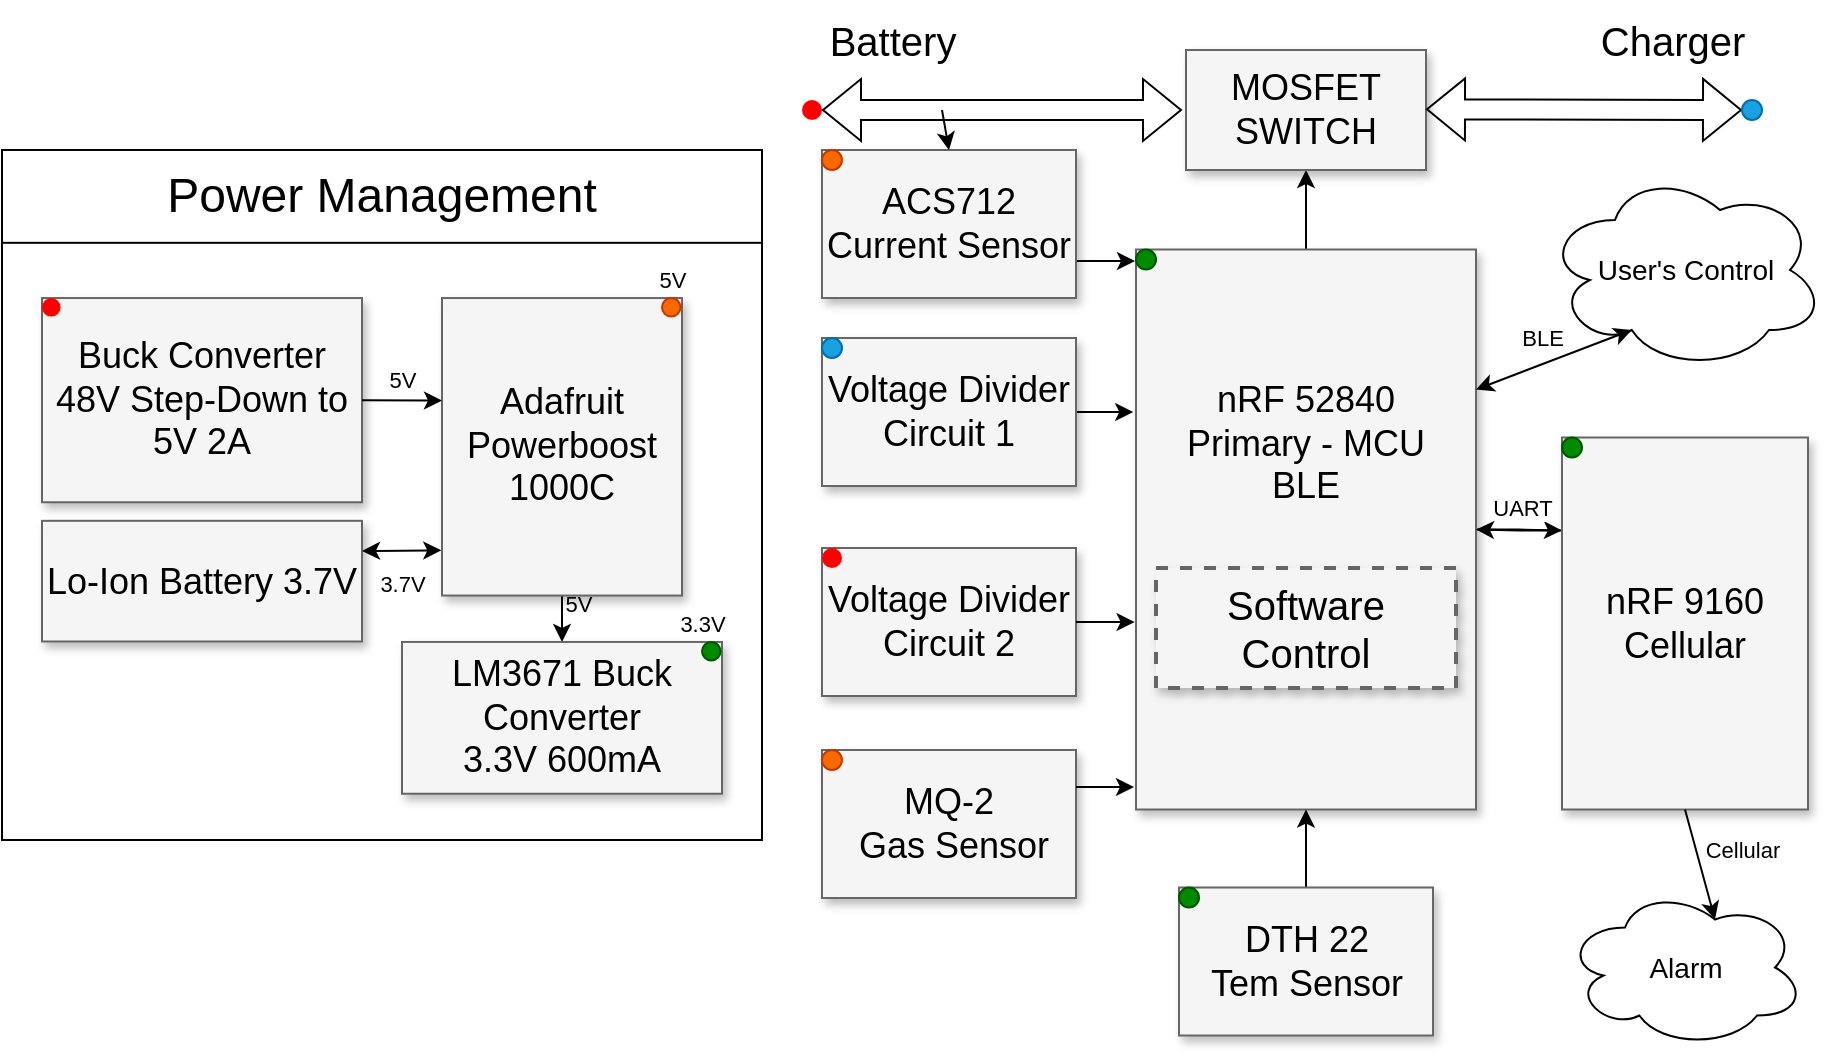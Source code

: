<mxfile version="24.8.3">
  <diagram name="Page-1" id="90a13364-a465-7bf4-72fc-28e22215d7a0">
    <mxGraphModel dx="1122" dy="600" grid="1" gridSize="10" guides="1" tooltips="1" connect="1" arrows="1" fold="1" page="1" pageScale="1.5" pageWidth="1169" pageHeight="826" background="none" math="0" shadow="0">
      <root>
        <mxCell id="0" style=";html=1;" />
        <mxCell id="1" style=";html=1;" parent="0" />
        <mxCell id="5UTs8CY1arM0UXlf9VvH-7" style="edgeStyle=orthogonalEdgeStyle;rounded=0;orthogonalLoop=1;jettySize=auto;html=1;exitX=1;exitY=0.5;exitDx=0;exitDy=0;entryX=0;entryY=0.25;entryDx=0;entryDy=0;" parent="1" source="3a17f1ce550125da-2" target="3a17f1ce550125da-4" edge="1">
          <mxGeometry relative="1" as="geometry" />
        </mxCell>
        <mxCell id="5UTs8CY1arM0UXlf9VvH-8" value="UART" style="edgeLabel;html=1;align=center;verticalAlign=middle;resizable=0;points=[];" parent="5UTs8CY1arM0UXlf9VvH-7" vertex="1" connectable="0">
          <mxGeometry x="-0.007" y="2" relative="1" as="geometry">
            <mxPoint x="-1" y="-11" as="offset" />
          </mxGeometry>
        </mxCell>
        <mxCell id="5UTs8CY1arM0UXlf9VvH-39" value="" style="edgeStyle=orthogonalEdgeStyle;rounded=0;orthogonalLoop=1;jettySize=auto;html=1;" parent="1" source="3a17f1ce550125da-2" target="3a17f1ce550125da-9" edge="1">
          <mxGeometry relative="1" as="geometry" />
        </mxCell>
        <mxCell id="3a17f1ce550125da-2" value="nRF 52840&lt;div&gt;Primary - MCU&lt;br&gt;&lt;div&gt;BLE&lt;/div&gt;&lt;/div&gt;&lt;div&gt;&lt;br&gt;&lt;/div&gt;&lt;div&gt;&lt;br&gt;&lt;/div&gt;&lt;div&gt;&lt;br&gt;&lt;/div&gt;&lt;div&gt;&lt;br&gt;&lt;/div&gt;" style="whiteSpace=wrap;html=1;shadow=1;fontSize=18;fillColor=#f5f5f5;strokeColor=#666666;" parent="1" vertex="1">
          <mxGeometry x="687" y="279.75" width="170" height="280" as="geometry" />
        </mxCell>
        <mxCell id="5UTs8CY1arM0UXlf9VvH-6" style="edgeStyle=orthogonalEdgeStyle;rounded=0;orthogonalLoop=1;jettySize=auto;html=1;exitX=0;exitY=0.25;exitDx=0;exitDy=0;entryX=1;entryY=0.5;entryDx=0;entryDy=0;" parent="1" source="3a17f1ce550125da-4" target="3a17f1ce550125da-2" edge="1">
          <mxGeometry relative="1" as="geometry">
            <Array as="points" />
          </mxGeometry>
        </mxCell>
        <mxCell id="3a17f1ce550125da-4" value="nRF 9160&lt;div&gt;Cellular&lt;/div&gt;" style="whiteSpace=wrap;html=1;shadow=1;fontSize=18;fillColor=#f5f5f5;strokeColor=#666666;" parent="1" vertex="1">
          <mxGeometry x="900" y="373.75" width="123" height="186" as="geometry" />
        </mxCell>
        <mxCell id="3a17f1ce550125da-9" value="MOSFET SWITCH" style="whiteSpace=wrap;html=1;shadow=1;fontSize=18;fillColor=#f5f5f5;strokeColor=#666666;" parent="1" vertex="1">
          <mxGeometry x="712" y="180" width="120" height="60" as="geometry" />
        </mxCell>
        <mxCell id="5UTs8CY1arM0UXlf9VvH-46" style="edgeStyle=orthogonalEdgeStyle;rounded=0;orthogonalLoop=1;jettySize=auto;html=1;exitX=1;exitY=0.75;exitDx=0;exitDy=0;entryX=-0.003;entryY=0.024;entryDx=0;entryDy=0;entryPerimeter=0;" parent="1" source="3a17f1ce550125da-11" target="3a17f1ce550125da-2" edge="1">
          <mxGeometry relative="1" as="geometry">
            <mxPoint x="680" y="285.4" as="targetPoint" />
          </mxGeometry>
        </mxCell>
        <mxCell id="3a17f1ce550125da-11" value="ACS712&lt;div&gt;Current Sensor&lt;/div&gt;" style="whiteSpace=wrap;html=1;shadow=1;fontSize=18;fillColor=#f5f5f5;strokeColor=#666666;" parent="1" vertex="1">
          <mxGeometry x="530" y="230" width="127" height="74" as="geometry" />
        </mxCell>
        <mxCell id="5UTs8CY1arM0UXlf9VvH-32" style="edgeStyle=orthogonalEdgeStyle;rounded=0;orthogonalLoop=1;jettySize=auto;html=1;exitX=1;exitY=0.5;exitDx=0;exitDy=0;entryX=-0.008;entryY=0.293;entryDx=0;entryDy=0;entryPerimeter=0;" parent="1" source="5UTs8CY1arM0UXlf9VvH-20" target="3a17f1ce550125da-2" edge="1">
          <mxGeometry relative="1" as="geometry">
            <mxPoint x="680" y="316.75" as="targetPoint" />
          </mxGeometry>
        </mxCell>
        <mxCell id="5UTs8CY1arM0UXlf9VvH-20" value="Voltage Divider&lt;div&gt;Circuit 1&lt;/div&gt;" style="whiteSpace=wrap;html=1;shadow=1;fontSize=18;fillColor=#f5f5f5;strokeColor=#666666;" parent="1" vertex="1">
          <mxGeometry x="530" y="324" width="127" height="74" as="geometry" />
        </mxCell>
        <mxCell id="5UTs8CY1arM0UXlf9VvH-21" value="Voltage Divider&lt;div&gt;Circuit 2&lt;/div&gt;" style="whiteSpace=wrap;html=1;shadow=1;fontSize=18;fillColor=#f5f5f5;strokeColor=#666666;" parent="1" vertex="1">
          <mxGeometry x="530" y="429" width="127" height="74" as="geometry" />
        </mxCell>
        <mxCell id="5UTs8CY1arM0UXlf9VvH-22" value="MQ-2&lt;div&gt;&amp;nbsp;Gas Sensor&lt;/div&gt;" style="whiteSpace=wrap;html=1;shadow=1;fontSize=18;fillColor=#f5f5f5;strokeColor=#666666;" parent="1" vertex="1">
          <mxGeometry x="530" y="530" width="127" height="74" as="geometry" />
        </mxCell>
        <mxCell id="5UTs8CY1arM0UXlf9VvH-43" value="" style="edgeStyle=orthogonalEdgeStyle;rounded=0;orthogonalLoop=1;jettySize=auto;html=1;entryX=0.5;entryY=1;entryDx=0;entryDy=0;" parent="1" source="5UTs8CY1arM0UXlf9VvH-23" target="3a17f1ce550125da-2" edge="1">
          <mxGeometry relative="1" as="geometry" />
        </mxCell>
        <mxCell id="5UTs8CY1arM0UXlf9VvH-23" value="DTH 22&lt;div&gt;Tem Sensor&lt;/div&gt;" style="whiteSpace=wrap;html=1;shadow=1;fontSize=18;fillColor=#f5f5f5;strokeColor=#666666;" parent="1" vertex="1">
          <mxGeometry x="708.5" y="598.75" width="127" height="74" as="geometry" />
        </mxCell>
        <mxCell id="3a17f1ce550125da-1" value="Software Control" style="whiteSpace=wrap;html=1;shadow=1;fontSize=20;fillColor=#f5f5f5;strokeColor=#666666;strokeWidth=2;dashed=1;" parent="1" vertex="1">
          <mxGeometry x="697" y="439" width="150" height="60" as="geometry" />
        </mxCell>
        <mxCell id="5UTs8CY1arM0UXlf9VvH-27" style="edgeStyle=orthogonalEdgeStyle;rounded=0;orthogonalLoop=1;jettySize=auto;html=1;exitX=1;exitY=0.25;exitDx=0;exitDy=0;entryX=-0.006;entryY=0.957;entryDx=0;entryDy=0;entryPerimeter=0;" parent="1" source="5UTs8CY1arM0UXlf9VvH-22" target="3a17f1ce550125da-2" edge="1">
          <mxGeometry relative="1" as="geometry">
            <mxPoint x="680" y="540" as="targetPoint" />
          </mxGeometry>
        </mxCell>
        <mxCell id="5UTs8CY1arM0UXlf9VvH-31" style="edgeStyle=orthogonalEdgeStyle;rounded=0;orthogonalLoop=1;jettySize=auto;html=1;exitX=1;exitY=0.5;exitDx=0;exitDy=0;entryX=-0.004;entryY=0.668;entryDx=0;entryDy=0;entryPerimeter=0;" parent="1" source="5UTs8CY1arM0UXlf9VvH-21" target="3a17f1ce550125da-2" edge="1">
          <mxGeometry relative="1" as="geometry" />
        </mxCell>
        <mxCell id="5UTs8CY1arM0UXlf9VvH-41" value="" style="shape=flexArrow;endArrow=classic;startArrow=classic;html=1;rounded=0;" parent="1" source="5UTs8CY1arM0UXlf9VvH-47" edge="1">
          <mxGeometry width="100" height="100" relative="1" as="geometry">
            <mxPoint x="520" y="210" as="sourcePoint" />
            <mxPoint x="710" y="210" as="targetPoint" />
          </mxGeometry>
        </mxCell>
        <mxCell id="5UTs8CY1arM0UXlf9VvH-42" value="" style="shape=flexArrow;endArrow=classic;startArrow=classic;html=1;rounded=0;" parent="1" source="5UTs8CY1arM0UXlf9VvH-49" edge="1">
          <mxGeometry width="100" height="100" relative="1" as="geometry">
            <mxPoint x="832" y="209.66" as="sourcePoint" />
            <mxPoint x="1000" y="210" as="targetPoint" />
          </mxGeometry>
        </mxCell>
        <mxCell id="5UTs8CY1arM0UXlf9VvH-45" value="" style="endArrow=classic;html=1;rounded=0;entryX=0.5;entryY=0;entryDx=0;entryDy=0;" parent="1" target="3a17f1ce550125da-11" edge="1">
          <mxGeometry width="50" height="50" relative="1" as="geometry">
            <mxPoint x="590" y="210" as="sourcePoint" />
            <mxPoint x="650" y="240" as="targetPoint" />
          </mxGeometry>
        </mxCell>
        <mxCell id="5UTs8CY1arM0UXlf9VvH-48" value="" style="shape=flexArrow;endArrow=classic;startArrow=classic;html=1;rounded=0;" parent="1" target="5UTs8CY1arM0UXlf9VvH-47" edge="1">
          <mxGeometry width="100" height="100" relative="1" as="geometry">
            <mxPoint x="520" y="210" as="sourcePoint" />
            <mxPoint x="710" y="210" as="targetPoint" />
          </mxGeometry>
        </mxCell>
        <mxCell id="5UTs8CY1arM0UXlf9VvH-47" value="" style="ellipse;whiteSpace=wrap;html=1;aspect=fixed;fillColor=#FF0000;strokeColor=none;fontColor=#ffffff;fillStyle=auto;" parent="1" vertex="1">
          <mxGeometry x="520" y="205" width="10" height="10" as="geometry" />
        </mxCell>
        <mxCell id="5UTs8CY1arM0UXlf9VvH-50" value="" style="shape=flexArrow;endArrow=classic;startArrow=classic;html=1;rounded=0;" parent="1" target="5UTs8CY1arM0UXlf9VvH-49" edge="1">
          <mxGeometry width="100" height="100" relative="1" as="geometry">
            <mxPoint x="832" y="209.66" as="sourcePoint" />
            <mxPoint x="1000" y="210" as="targetPoint" />
          </mxGeometry>
        </mxCell>
        <mxCell id="5UTs8CY1arM0UXlf9VvH-49" value="" style="ellipse;whiteSpace=wrap;html=1;aspect=fixed;fillColor=#1ba1e2;strokeColor=#006EAF;fontColor=#ffffff;fillStyle=auto;" parent="1" vertex="1">
          <mxGeometry x="990" y="205" width="10" height="10" as="geometry" />
        </mxCell>
        <mxCell id="5UTs8CY1arM0UXlf9VvH-52" value="" style="ellipse;whiteSpace=wrap;html=1;aspect=fixed;fillColor=#FF0000;strokeColor=none;fontColor=#ffffff;fillStyle=auto;" parent="1" vertex="1">
          <mxGeometry x="530" y="429" width="10" height="10" as="geometry" />
        </mxCell>
        <mxCell id="5UTs8CY1arM0UXlf9VvH-53" value="" style="ellipse;whiteSpace=wrap;html=1;aspect=fixed;fillColor=#1ba1e2;strokeColor=#006EAF;fontColor=#ffffff;fillStyle=auto;" parent="1" vertex="1">
          <mxGeometry x="530" y="324" width="10" height="10" as="geometry" />
        </mxCell>
        <mxCell id="5UTs8CY1arM0UXlf9VvH-57" value="" style="ellipse;whiteSpace=wrap;html=1;aspect=fixed;fillColor=#008a00;strokeColor=#005700;fontColor=#ffffff;fillStyle=auto;" parent="1" vertex="1">
          <mxGeometry x="687" y="279.75" width="10" height="10" as="geometry" />
        </mxCell>
        <mxCell id="5UTs8CY1arM0UXlf9VvH-61" value="" style="ellipse;whiteSpace=wrap;html=1;aspect=fixed;fillColor=#008a00;strokeColor=#005700;fontColor=#ffffff;fillStyle=auto;" parent="1" vertex="1">
          <mxGeometry x="900" y="373.75" width="10" height="10" as="geometry" />
        </mxCell>
        <mxCell id="5UTs8CY1arM0UXlf9VvH-62" value="" style="ellipse;whiteSpace=wrap;html=1;aspect=fixed;fillColor=#008a00;strokeColor=#005700;fontColor=#ffffff;fillStyle=auto;" parent="1" vertex="1">
          <mxGeometry x="708.5" y="598.75" width="10" height="10" as="geometry" />
        </mxCell>
        <mxCell id="5UTs8CY1arM0UXlf9VvH-67" value="" style="ellipse;whiteSpace=wrap;html=1;aspect=fixed;fillColor=#fa6800;strokeColor=#C73500;fontColor=#000000;fillStyle=auto;" parent="1" vertex="1">
          <mxGeometry x="530" y="230" width="10" height="10" as="geometry" />
        </mxCell>
        <mxCell id="5UTs8CY1arM0UXlf9VvH-68" value="" style="ellipse;whiteSpace=wrap;html=1;aspect=fixed;fillColor=#fa6800;strokeColor=#C73500;fontColor=#000000;fillStyle=auto;" parent="1" vertex="1">
          <mxGeometry x="530" y="530" width="10" height="10" as="geometry" />
        </mxCell>
        <mxCell id="5UTs8CY1arM0UXlf9VvH-75" value="&lt;font style=&quot;font-size: 20px;&quot;&gt;Battery&lt;/font&gt;" style="text;html=1;align=center;verticalAlign=middle;resizable=0;points=[];autosize=1;strokeColor=none;fillColor=none;" parent="1" vertex="1">
          <mxGeometry x="520" y="155" width="90" height="40" as="geometry" />
        </mxCell>
        <mxCell id="5UTs8CY1arM0UXlf9VvH-76" value="&lt;font style=&quot;font-size: 20px;&quot;&gt;Charger&lt;/font&gt;" style="text;html=1;align=center;verticalAlign=middle;resizable=0;points=[];autosize=1;strokeColor=none;fillColor=none;" parent="1" vertex="1">
          <mxGeometry x="905" y="155" width="100" height="40" as="geometry" />
        </mxCell>
        <mxCell id="5UTs8CY1arM0UXlf9VvH-77" value="&lt;font style=&quot;font-size: 14px;&quot;&gt;User&#39;s Control&lt;/font&gt;" style="ellipse;shape=cloud;whiteSpace=wrap;html=1;" parent="1" vertex="1">
          <mxGeometry x="891.5" y="240" width="140" height="100" as="geometry" />
        </mxCell>
        <mxCell id="5UTs8CY1arM0UXlf9VvH-78" value="&lt;font style=&quot;font-size: 14px;&quot;&gt;Alarm&lt;/font&gt;" style="ellipse;shape=cloud;whiteSpace=wrap;html=1;" parent="1" vertex="1">
          <mxGeometry x="901.5" y="598.75" width="120" height="80" as="geometry" />
        </mxCell>
        <mxCell id="5UTs8CY1arM0UXlf9VvH-79" value="" style="endArrow=classic;startArrow=classic;html=1;rounded=0;entryX=0.31;entryY=0.8;entryDx=0;entryDy=0;entryPerimeter=0;exitX=1;exitY=0.25;exitDx=0;exitDy=0;" parent="1" source="3a17f1ce550125da-2" target="5UTs8CY1arM0UXlf9VvH-77" edge="1">
          <mxGeometry width="50" height="50" relative="1" as="geometry">
            <mxPoint x="740" y="420" as="sourcePoint" />
            <mxPoint x="790" y="370" as="targetPoint" />
          </mxGeometry>
        </mxCell>
        <mxCell id="5UTs8CY1arM0UXlf9VvH-80" value="BLE" style="edgeLabel;html=1;align=center;verticalAlign=middle;resizable=0;points=[];" parent="5UTs8CY1arM0UXlf9VvH-79" vertex="1" connectable="0">
          <mxGeometry x="0.001" relative="1" as="geometry">
            <mxPoint x="-6" y="-11" as="offset" />
          </mxGeometry>
        </mxCell>
        <mxCell id="5UTs8CY1arM0UXlf9VvH-81" value="" style="endArrow=classic;html=1;rounded=0;exitX=0.5;exitY=1;exitDx=0;exitDy=0;entryX=0.625;entryY=0.2;entryDx=0;entryDy=0;entryPerimeter=0;" parent="1" source="3a17f1ce550125da-4" target="5UTs8CY1arM0UXlf9VvH-78" edge="1">
          <mxGeometry width="50" height="50" relative="1" as="geometry">
            <mxPoint x="740" y="490" as="sourcePoint" />
            <mxPoint x="790" y="440" as="targetPoint" />
          </mxGeometry>
        </mxCell>
        <mxCell id="5UTs8CY1arM0UXlf9VvH-82" value="Cellular" style="edgeLabel;html=1;align=center;verticalAlign=middle;resizable=0;points=[];" parent="5UTs8CY1arM0UXlf9VvH-81" vertex="1" connectable="0">
          <mxGeometry x="0.274" y="3" relative="1" as="geometry">
            <mxPoint x="16" y="-14" as="offset" />
          </mxGeometry>
        </mxCell>
        <mxCell id="3a17f1ce550125da-5" value="Lo-Ion Battery 3.7V" style="whiteSpace=wrap;html=1;shadow=1;fontSize=18;fillColor=#f5f5f5;strokeColor=#666666;container=0;" parent="1" vertex="1">
          <mxGeometry x="140" y="415.412" width="160" height="60.334" as="geometry" />
        </mxCell>
        <mxCell id="3a17f1ce550125da-8" value="Buck Converter 48V Step-Down to 5V 2A" style="whiteSpace=wrap;html=1;shadow=1;fontSize=18;fillColor=#f5f5f5;strokeColor=#666666;container=0;" parent="1" vertex="1">
          <mxGeometry x="140" y="304.025" width="160" height="102.104" as="geometry" />
        </mxCell>
        <mxCell id="5UTs8CY1arM0UXlf9VvH-37" value="" style="edgeStyle=orthogonalEdgeStyle;rounded=0;orthogonalLoop=1;jettySize=auto;html=1;" parent="1" source="5UTs8CY1arM0UXlf9VvH-9" target="3a17f1ce550125da-6" edge="1">
          <mxGeometry relative="1" as="geometry" />
        </mxCell>
        <mxCell id="5UTs8CY1arM0UXlf9VvH-38" value="5V" style="edgeLabel;html=1;align=center;verticalAlign=middle;resizable=0;points=[];container=0;" parent="5UTs8CY1arM0UXlf9VvH-37" vertex="1" connectable="0">
          <mxGeometry x="0.279" y="1" relative="1" as="geometry">
            <mxPoint x="9" as="offset" />
          </mxGeometry>
        </mxCell>
        <mxCell id="5UTs8CY1arM0UXlf9VvH-9" value="Adafruit Powerboost 1000C" style="whiteSpace=wrap;html=1;shadow=1;fontSize=18;fillColor=#f5f5f5;strokeColor=#666666;container=0;" parent="1" vertex="1">
          <mxGeometry x="340" y="304.025" width="120" height="148.747" as="geometry" />
        </mxCell>
        <mxCell id="5UTs8CY1arM0UXlf9VvH-51" value="" style="ellipse;whiteSpace=wrap;html=1;aspect=fixed;fillColor=#FF0000;strokeColor=none;fontColor=#ffffff;fillStyle=auto;container=0;" parent="1" vertex="1">
          <mxGeometry x="140" y="304.025" width="9.282" height="9.282" as="geometry" />
        </mxCell>
        <mxCell id="5UTs8CY1arM0UXlf9VvH-64" value="" style="ellipse;whiteSpace=wrap;html=1;aspect=fixed;fillColor=#fa6800;strokeColor=#C73500;fontColor=#000000;fillStyle=auto;container=0;" parent="1" vertex="1">
          <mxGeometry x="450" y="304.025" width="9.282" height="9.282" as="geometry" />
        </mxCell>
        <mxCell id="5UTs8CY1arM0UXlf9VvH-65" value="5V" style="edgeLabel;html=1;align=center;verticalAlign=middle;resizable=0;points=[];container=0;" parent="1" vertex="1" connectable="0">
          <mxGeometry x="455" y="294.745" as="geometry" />
        </mxCell>
        <mxCell id="5UTs8CY1arM0UXlf9VvH-72" value="" style="swimlane;startSize=0;container=0;" parent="1" vertex="1">
          <mxGeometry x="120" y="230" width="380" height="345" as="geometry" />
        </mxCell>
        <mxCell id="5UTs8CY1arM0UXlf9VvH-83" value="" style="endArrow=classic;startArrow=classic;html=1;rounded=0;exitX=1;exitY=0.25;exitDx=0;exitDy=0;entryX=-0.003;entryY=0.848;entryDx=0;entryDy=0;entryPerimeter=0;" parent="1" source="3a17f1ce550125da-5" target="5UTs8CY1arM0UXlf9VvH-9" edge="1">
          <mxGeometry width="50" height="50" relative="1" as="geometry">
            <mxPoint x="430" y="444.418" as="sourcePoint" />
            <mxPoint x="480" y="398.007" as="targetPoint" />
          </mxGeometry>
        </mxCell>
        <mxCell id="5UTs8CY1arM0UXlf9VvH-84" value="3.7V" style="edgeLabel;html=1;align=center;verticalAlign=middle;resizable=0;points=[];container=0;" parent="5UTs8CY1arM0UXlf9VvH-83" vertex="1" connectable="0">
          <mxGeometry x="-0.111" y="1" relative="1" as="geometry">
            <mxPoint x="2" y="17" as="offset" />
          </mxGeometry>
        </mxCell>
        <mxCell id="5UTs8CY1arM0UXlf9VvH-85" value="" style="endArrow=classic;html=1;rounded=0;exitX=1;exitY=0.5;exitDx=0;exitDy=0;" parent="1" source="3a17f1ce550125da-8" edge="1">
          <mxGeometry width="50" height="50" relative="1" as="geometry">
            <mxPoint x="430" y="444.418" as="sourcePoint" />
            <mxPoint x="340" y="355.309" as="targetPoint" />
          </mxGeometry>
        </mxCell>
        <mxCell id="5UTs8CY1arM0UXlf9VvH-86" value="5V" style="edgeLabel;html=1;align=center;verticalAlign=middle;resizable=0;points=[];container=0;" parent="5UTs8CY1arM0UXlf9VvH-85" vertex="1" connectable="0">
          <mxGeometry x="-0.071" relative="1" as="geometry">
            <mxPoint x="1" y="-10" as="offset" />
          </mxGeometry>
        </mxCell>
        <mxCell id="3a17f1ce550125da-6" value="LM3671&amp;nbsp;&lt;span style=&quot;background-color: initial;&quot;&gt;Buck Converter&lt;/span&gt;&lt;div&gt;&lt;span style=&quot;background-color: initial;&quot;&gt;3.3V 600mA&lt;/span&gt;&lt;/div&gt;" style="whiteSpace=wrap;html=1;shadow=1;fontSize=18;fillColor=#f5f5f5;strokeColor=#666666;container=0;" parent="1" vertex="1">
          <mxGeometry x="320" y="475.978" width="160" height="75.882" as="geometry" />
        </mxCell>
        <mxCell id="5UTs8CY1arM0UXlf9VvH-73" value="&lt;font style=&quot;font-size: 24px;&quot;&gt;Power Management&lt;/font&gt;" style="rounded=0;whiteSpace=wrap;html=1;container=0;" parent="1" vertex="1">
          <mxGeometry x="120" y="230" width="380" height="46.41" as="geometry" />
        </mxCell>
        <mxCell id="5UTs8CY1arM0UXlf9VvH-56" value="3.3V" style="edgeLabel;html=1;align=center;verticalAlign=middle;resizable=0;points=[];container=0;" parent="1" vertex="1" connectable="0">
          <mxGeometry x="470" y="466.696" as="geometry" />
        </mxCell>
        <mxCell id="5UTs8CY1arM0UXlf9VvH-54" value="" style="ellipse;whiteSpace=wrap;html=1;aspect=fixed;fillColor=#008a00;strokeColor=#005700;fontColor=#ffffff;fillStyle=auto;container=0;" parent="1" vertex="1">
          <mxGeometry x="470" y="475.978" width="9.282" height="9.282" as="geometry" />
        </mxCell>
      </root>
    </mxGraphModel>
  </diagram>
</mxfile>
